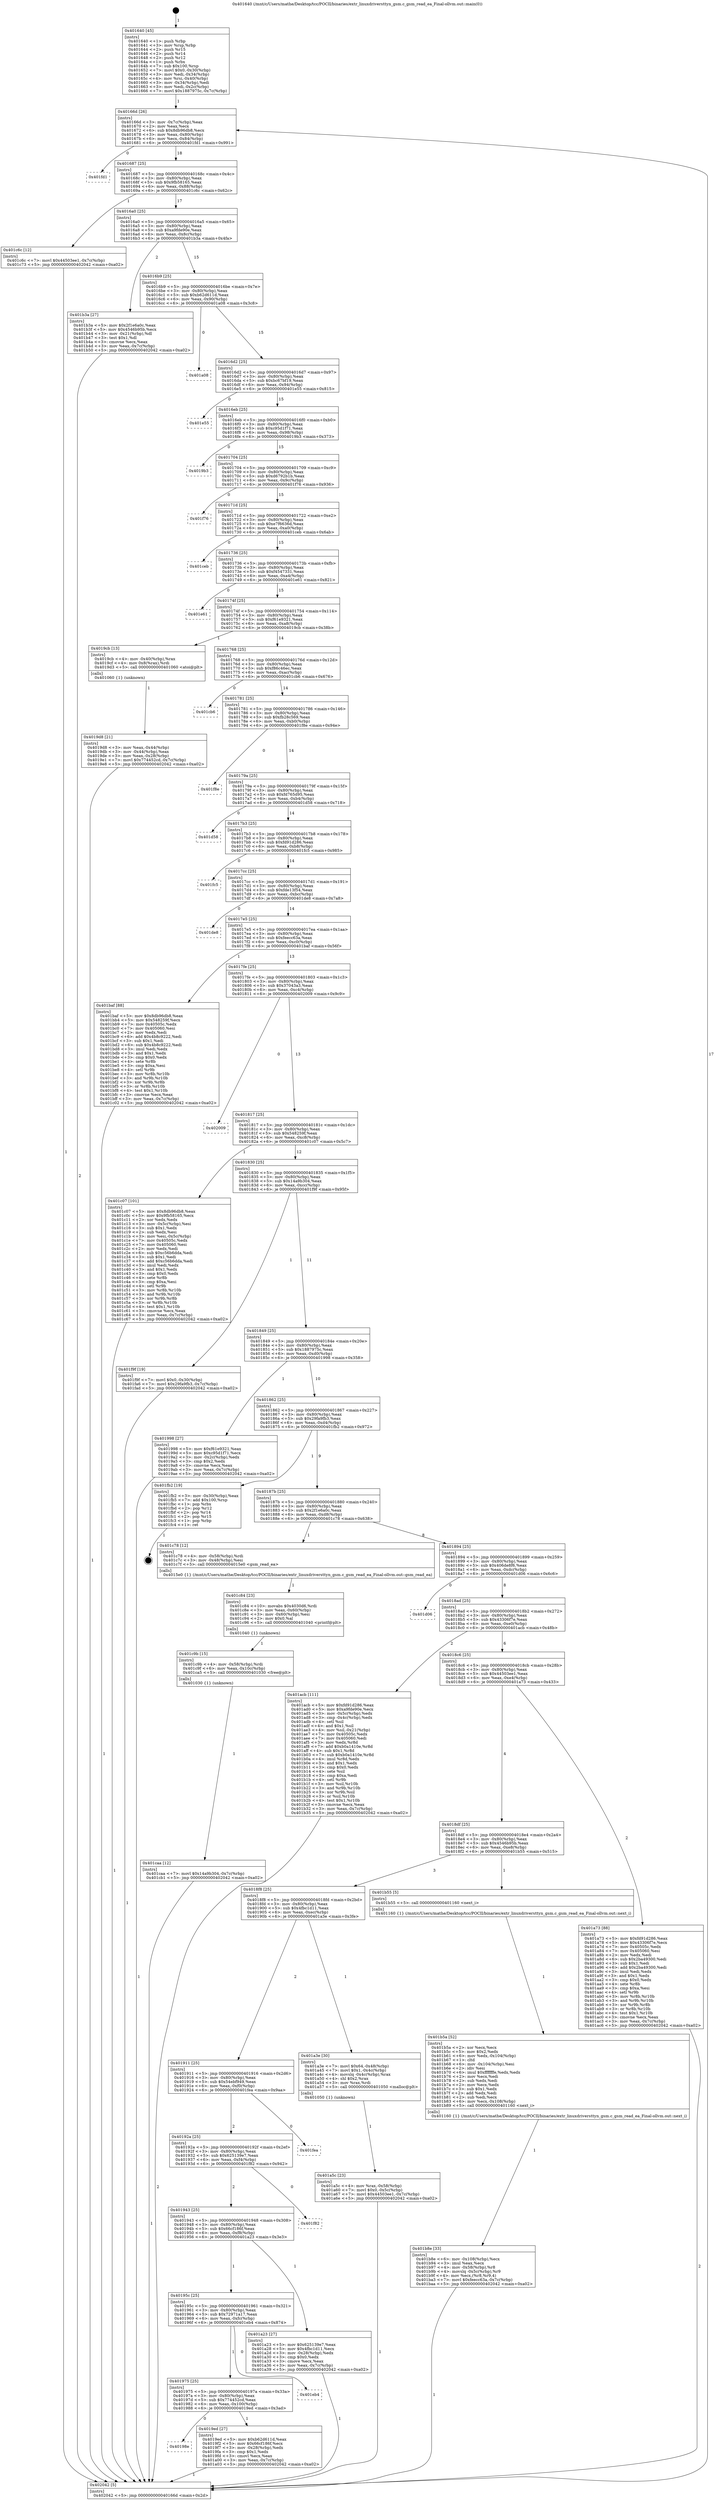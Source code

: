 digraph "0x401640" {
  label = "0x401640 (/mnt/c/Users/mathe/Desktop/tcc/POCII/binaries/extr_linuxdriversttyn_gsm.c_gsm_read_ea_Final-ollvm.out::main(0))"
  labelloc = "t"
  node[shape=record]

  Entry [label="",width=0.3,height=0.3,shape=circle,fillcolor=black,style=filled]
  "0x40166d" [label="{
     0x40166d [26]\l
     | [instrs]\l
     &nbsp;&nbsp;0x40166d \<+3\>: mov -0x7c(%rbp),%eax\l
     &nbsp;&nbsp;0x401670 \<+2\>: mov %eax,%ecx\l
     &nbsp;&nbsp;0x401672 \<+6\>: sub $0x8db96db8,%ecx\l
     &nbsp;&nbsp;0x401678 \<+3\>: mov %eax,-0x80(%rbp)\l
     &nbsp;&nbsp;0x40167b \<+6\>: mov %ecx,-0x84(%rbp)\l
     &nbsp;&nbsp;0x401681 \<+6\>: je 0000000000401fd1 \<main+0x991\>\l
  }"]
  "0x401fd1" [label="{
     0x401fd1\l
  }", style=dashed]
  "0x401687" [label="{
     0x401687 [25]\l
     | [instrs]\l
     &nbsp;&nbsp;0x401687 \<+5\>: jmp 000000000040168c \<main+0x4c\>\l
     &nbsp;&nbsp;0x40168c \<+3\>: mov -0x80(%rbp),%eax\l
     &nbsp;&nbsp;0x40168f \<+5\>: sub $0x9fb58165,%eax\l
     &nbsp;&nbsp;0x401694 \<+6\>: mov %eax,-0x88(%rbp)\l
     &nbsp;&nbsp;0x40169a \<+6\>: je 0000000000401c6c \<main+0x62c\>\l
  }"]
  Exit [label="",width=0.3,height=0.3,shape=circle,fillcolor=black,style=filled,peripheries=2]
  "0x401c6c" [label="{
     0x401c6c [12]\l
     | [instrs]\l
     &nbsp;&nbsp;0x401c6c \<+7\>: movl $0x44503ee1,-0x7c(%rbp)\l
     &nbsp;&nbsp;0x401c73 \<+5\>: jmp 0000000000402042 \<main+0xa02\>\l
  }"]
  "0x4016a0" [label="{
     0x4016a0 [25]\l
     | [instrs]\l
     &nbsp;&nbsp;0x4016a0 \<+5\>: jmp 00000000004016a5 \<main+0x65\>\l
     &nbsp;&nbsp;0x4016a5 \<+3\>: mov -0x80(%rbp),%eax\l
     &nbsp;&nbsp;0x4016a8 \<+5\>: sub $0xa9fde90e,%eax\l
     &nbsp;&nbsp;0x4016ad \<+6\>: mov %eax,-0x8c(%rbp)\l
     &nbsp;&nbsp;0x4016b3 \<+6\>: je 0000000000401b3a \<main+0x4fa\>\l
  }"]
  "0x401caa" [label="{
     0x401caa [12]\l
     | [instrs]\l
     &nbsp;&nbsp;0x401caa \<+7\>: movl $0x14a9b304,-0x7c(%rbp)\l
     &nbsp;&nbsp;0x401cb1 \<+5\>: jmp 0000000000402042 \<main+0xa02\>\l
  }"]
  "0x401b3a" [label="{
     0x401b3a [27]\l
     | [instrs]\l
     &nbsp;&nbsp;0x401b3a \<+5\>: mov $0x2f1e6a0c,%eax\l
     &nbsp;&nbsp;0x401b3f \<+5\>: mov $0x4546b95b,%ecx\l
     &nbsp;&nbsp;0x401b44 \<+3\>: mov -0x21(%rbp),%dl\l
     &nbsp;&nbsp;0x401b47 \<+3\>: test $0x1,%dl\l
     &nbsp;&nbsp;0x401b4a \<+3\>: cmovne %ecx,%eax\l
     &nbsp;&nbsp;0x401b4d \<+3\>: mov %eax,-0x7c(%rbp)\l
     &nbsp;&nbsp;0x401b50 \<+5\>: jmp 0000000000402042 \<main+0xa02\>\l
  }"]
  "0x4016b9" [label="{
     0x4016b9 [25]\l
     | [instrs]\l
     &nbsp;&nbsp;0x4016b9 \<+5\>: jmp 00000000004016be \<main+0x7e\>\l
     &nbsp;&nbsp;0x4016be \<+3\>: mov -0x80(%rbp),%eax\l
     &nbsp;&nbsp;0x4016c1 \<+5\>: sub $0xb62d611d,%eax\l
     &nbsp;&nbsp;0x4016c6 \<+6\>: mov %eax,-0x90(%rbp)\l
     &nbsp;&nbsp;0x4016cc \<+6\>: je 0000000000401a08 \<main+0x3c8\>\l
  }"]
  "0x401c9b" [label="{
     0x401c9b [15]\l
     | [instrs]\l
     &nbsp;&nbsp;0x401c9b \<+4\>: mov -0x58(%rbp),%rdi\l
     &nbsp;&nbsp;0x401c9f \<+6\>: mov %eax,-0x10c(%rbp)\l
     &nbsp;&nbsp;0x401ca5 \<+5\>: call 0000000000401030 \<free@plt\>\l
     | [calls]\l
     &nbsp;&nbsp;0x401030 \{1\} (unknown)\l
  }"]
  "0x401a08" [label="{
     0x401a08\l
  }", style=dashed]
  "0x4016d2" [label="{
     0x4016d2 [25]\l
     | [instrs]\l
     &nbsp;&nbsp;0x4016d2 \<+5\>: jmp 00000000004016d7 \<main+0x97\>\l
     &nbsp;&nbsp;0x4016d7 \<+3\>: mov -0x80(%rbp),%eax\l
     &nbsp;&nbsp;0x4016da \<+5\>: sub $0xbc67bf19,%eax\l
     &nbsp;&nbsp;0x4016df \<+6\>: mov %eax,-0x94(%rbp)\l
     &nbsp;&nbsp;0x4016e5 \<+6\>: je 0000000000401e55 \<main+0x815\>\l
  }"]
  "0x401c84" [label="{
     0x401c84 [23]\l
     | [instrs]\l
     &nbsp;&nbsp;0x401c84 \<+10\>: movabs $0x4030d6,%rdi\l
     &nbsp;&nbsp;0x401c8e \<+3\>: mov %eax,-0x60(%rbp)\l
     &nbsp;&nbsp;0x401c91 \<+3\>: mov -0x60(%rbp),%esi\l
     &nbsp;&nbsp;0x401c94 \<+2\>: mov $0x0,%al\l
     &nbsp;&nbsp;0x401c96 \<+5\>: call 0000000000401040 \<printf@plt\>\l
     | [calls]\l
     &nbsp;&nbsp;0x401040 \{1\} (unknown)\l
  }"]
  "0x401e55" [label="{
     0x401e55\l
  }", style=dashed]
  "0x4016eb" [label="{
     0x4016eb [25]\l
     | [instrs]\l
     &nbsp;&nbsp;0x4016eb \<+5\>: jmp 00000000004016f0 \<main+0xb0\>\l
     &nbsp;&nbsp;0x4016f0 \<+3\>: mov -0x80(%rbp),%eax\l
     &nbsp;&nbsp;0x4016f3 \<+5\>: sub $0xc95d1f71,%eax\l
     &nbsp;&nbsp;0x4016f8 \<+6\>: mov %eax,-0x98(%rbp)\l
     &nbsp;&nbsp;0x4016fe \<+6\>: je 00000000004019b3 \<main+0x373\>\l
  }"]
  "0x401b8e" [label="{
     0x401b8e [33]\l
     | [instrs]\l
     &nbsp;&nbsp;0x401b8e \<+6\>: mov -0x108(%rbp),%ecx\l
     &nbsp;&nbsp;0x401b94 \<+3\>: imul %eax,%ecx\l
     &nbsp;&nbsp;0x401b97 \<+4\>: mov -0x58(%rbp),%r8\l
     &nbsp;&nbsp;0x401b9b \<+4\>: movslq -0x5c(%rbp),%r9\l
     &nbsp;&nbsp;0x401b9f \<+4\>: mov %ecx,(%r8,%r9,4)\l
     &nbsp;&nbsp;0x401ba3 \<+7\>: movl $0xfeecc63a,-0x7c(%rbp)\l
     &nbsp;&nbsp;0x401baa \<+5\>: jmp 0000000000402042 \<main+0xa02\>\l
  }"]
  "0x4019b3" [label="{
     0x4019b3\l
  }", style=dashed]
  "0x401704" [label="{
     0x401704 [25]\l
     | [instrs]\l
     &nbsp;&nbsp;0x401704 \<+5\>: jmp 0000000000401709 \<main+0xc9\>\l
     &nbsp;&nbsp;0x401709 \<+3\>: mov -0x80(%rbp),%eax\l
     &nbsp;&nbsp;0x40170c \<+5\>: sub $0xd6792b1b,%eax\l
     &nbsp;&nbsp;0x401711 \<+6\>: mov %eax,-0x9c(%rbp)\l
     &nbsp;&nbsp;0x401717 \<+6\>: je 0000000000401f76 \<main+0x936\>\l
  }"]
  "0x401b5a" [label="{
     0x401b5a [52]\l
     | [instrs]\l
     &nbsp;&nbsp;0x401b5a \<+2\>: xor %ecx,%ecx\l
     &nbsp;&nbsp;0x401b5c \<+5\>: mov $0x2,%edx\l
     &nbsp;&nbsp;0x401b61 \<+6\>: mov %edx,-0x104(%rbp)\l
     &nbsp;&nbsp;0x401b67 \<+1\>: cltd\l
     &nbsp;&nbsp;0x401b68 \<+6\>: mov -0x104(%rbp),%esi\l
     &nbsp;&nbsp;0x401b6e \<+2\>: idiv %esi\l
     &nbsp;&nbsp;0x401b70 \<+6\>: imul $0xfffffffe,%edx,%edx\l
     &nbsp;&nbsp;0x401b76 \<+2\>: mov %ecx,%edi\l
     &nbsp;&nbsp;0x401b78 \<+2\>: sub %edx,%edi\l
     &nbsp;&nbsp;0x401b7a \<+2\>: mov %ecx,%edx\l
     &nbsp;&nbsp;0x401b7c \<+3\>: sub $0x1,%edx\l
     &nbsp;&nbsp;0x401b7f \<+2\>: add %edx,%edi\l
     &nbsp;&nbsp;0x401b81 \<+2\>: sub %edi,%ecx\l
     &nbsp;&nbsp;0x401b83 \<+6\>: mov %ecx,-0x108(%rbp)\l
     &nbsp;&nbsp;0x401b89 \<+5\>: call 0000000000401160 \<next_i\>\l
     | [calls]\l
     &nbsp;&nbsp;0x401160 \{1\} (/mnt/c/Users/mathe/Desktop/tcc/POCII/binaries/extr_linuxdriversttyn_gsm.c_gsm_read_ea_Final-ollvm.out::next_i)\l
  }"]
  "0x401f76" [label="{
     0x401f76\l
  }", style=dashed]
  "0x40171d" [label="{
     0x40171d [25]\l
     | [instrs]\l
     &nbsp;&nbsp;0x40171d \<+5\>: jmp 0000000000401722 \<main+0xe2\>\l
     &nbsp;&nbsp;0x401722 \<+3\>: mov -0x80(%rbp),%eax\l
     &nbsp;&nbsp;0x401725 \<+5\>: sub $0xe7f6636d,%eax\l
     &nbsp;&nbsp;0x40172a \<+6\>: mov %eax,-0xa0(%rbp)\l
     &nbsp;&nbsp;0x401730 \<+6\>: je 0000000000401ceb \<main+0x6ab\>\l
  }"]
  "0x401a5c" [label="{
     0x401a5c [23]\l
     | [instrs]\l
     &nbsp;&nbsp;0x401a5c \<+4\>: mov %rax,-0x58(%rbp)\l
     &nbsp;&nbsp;0x401a60 \<+7\>: movl $0x0,-0x5c(%rbp)\l
     &nbsp;&nbsp;0x401a67 \<+7\>: movl $0x44503ee1,-0x7c(%rbp)\l
     &nbsp;&nbsp;0x401a6e \<+5\>: jmp 0000000000402042 \<main+0xa02\>\l
  }"]
  "0x401ceb" [label="{
     0x401ceb\l
  }", style=dashed]
  "0x401736" [label="{
     0x401736 [25]\l
     | [instrs]\l
     &nbsp;&nbsp;0x401736 \<+5\>: jmp 000000000040173b \<main+0xfb\>\l
     &nbsp;&nbsp;0x40173b \<+3\>: mov -0x80(%rbp),%eax\l
     &nbsp;&nbsp;0x40173e \<+5\>: sub $0xf4547331,%eax\l
     &nbsp;&nbsp;0x401743 \<+6\>: mov %eax,-0xa4(%rbp)\l
     &nbsp;&nbsp;0x401749 \<+6\>: je 0000000000401e61 \<main+0x821\>\l
  }"]
  "0x40198e" [label="{
     0x40198e\l
  }", style=dashed]
  "0x401e61" [label="{
     0x401e61\l
  }", style=dashed]
  "0x40174f" [label="{
     0x40174f [25]\l
     | [instrs]\l
     &nbsp;&nbsp;0x40174f \<+5\>: jmp 0000000000401754 \<main+0x114\>\l
     &nbsp;&nbsp;0x401754 \<+3\>: mov -0x80(%rbp),%eax\l
     &nbsp;&nbsp;0x401757 \<+5\>: sub $0xf61e9321,%eax\l
     &nbsp;&nbsp;0x40175c \<+6\>: mov %eax,-0xa8(%rbp)\l
     &nbsp;&nbsp;0x401762 \<+6\>: je 00000000004019cb \<main+0x38b\>\l
  }"]
  "0x4019ed" [label="{
     0x4019ed [27]\l
     | [instrs]\l
     &nbsp;&nbsp;0x4019ed \<+5\>: mov $0xb62d611d,%eax\l
     &nbsp;&nbsp;0x4019f2 \<+5\>: mov $0x66cf186f,%ecx\l
     &nbsp;&nbsp;0x4019f7 \<+3\>: mov -0x28(%rbp),%edx\l
     &nbsp;&nbsp;0x4019fa \<+3\>: cmp $0x1,%edx\l
     &nbsp;&nbsp;0x4019fd \<+3\>: cmovl %ecx,%eax\l
     &nbsp;&nbsp;0x401a00 \<+3\>: mov %eax,-0x7c(%rbp)\l
     &nbsp;&nbsp;0x401a03 \<+5\>: jmp 0000000000402042 \<main+0xa02\>\l
  }"]
  "0x4019cb" [label="{
     0x4019cb [13]\l
     | [instrs]\l
     &nbsp;&nbsp;0x4019cb \<+4\>: mov -0x40(%rbp),%rax\l
     &nbsp;&nbsp;0x4019cf \<+4\>: mov 0x8(%rax),%rdi\l
     &nbsp;&nbsp;0x4019d3 \<+5\>: call 0000000000401060 \<atoi@plt\>\l
     | [calls]\l
     &nbsp;&nbsp;0x401060 \{1\} (unknown)\l
  }"]
  "0x401768" [label="{
     0x401768 [25]\l
     | [instrs]\l
     &nbsp;&nbsp;0x401768 \<+5\>: jmp 000000000040176d \<main+0x12d\>\l
     &nbsp;&nbsp;0x40176d \<+3\>: mov -0x80(%rbp),%eax\l
     &nbsp;&nbsp;0x401770 \<+5\>: sub $0xf86c46ec,%eax\l
     &nbsp;&nbsp;0x401775 \<+6\>: mov %eax,-0xac(%rbp)\l
     &nbsp;&nbsp;0x40177b \<+6\>: je 0000000000401cb6 \<main+0x676\>\l
  }"]
  "0x401975" [label="{
     0x401975 [25]\l
     | [instrs]\l
     &nbsp;&nbsp;0x401975 \<+5\>: jmp 000000000040197a \<main+0x33a\>\l
     &nbsp;&nbsp;0x40197a \<+3\>: mov -0x80(%rbp),%eax\l
     &nbsp;&nbsp;0x40197d \<+5\>: sub $0x774452cd,%eax\l
     &nbsp;&nbsp;0x401982 \<+6\>: mov %eax,-0x100(%rbp)\l
     &nbsp;&nbsp;0x401988 \<+6\>: je 00000000004019ed \<main+0x3ad\>\l
  }"]
  "0x401cb6" [label="{
     0x401cb6\l
  }", style=dashed]
  "0x401781" [label="{
     0x401781 [25]\l
     | [instrs]\l
     &nbsp;&nbsp;0x401781 \<+5\>: jmp 0000000000401786 \<main+0x146\>\l
     &nbsp;&nbsp;0x401786 \<+3\>: mov -0x80(%rbp),%eax\l
     &nbsp;&nbsp;0x401789 \<+5\>: sub $0xfb28c569,%eax\l
     &nbsp;&nbsp;0x40178e \<+6\>: mov %eax,-0xb0(%rbp)\l
     &nbsp;&nbsp;0x401794 \<+6\>: je 0000000000401f8e \<main+0x94e\>\l
  }"]
  "0x401eb4" [label="{
     0x401eb4\l
  }", style=dashed]
  "0x401f8e" [label="{
     0x401f8e\l
  }", style=dashed]
  "0x40179a" [label="{
     0x40179a [25]\l
     | [instrs]\l
     &nbsp;&nbsp;0x40179a \<+5\>: jmp 000000000040179f \<main+0x15f\>\l
     &nbsp;&nbsp;0x40179f \<+3\>: mov -0x80(%rbp),%eax\l
     &nbsp;&nbsp;0x4017a2 \<+5\>: sub $0xfd765d95,%eax\l
     &nbsp;&nbsp;0x4017a7 \<+6\>: mov %eax,-0xb4(%rbp)\l
     &nbsp;&nbsp;0x4017ad \<+6\>: je 0000000000401d58 \<main+0x718\>\l
  }"]
  "0x40195c" [label="{
     0x40195c [25]\l
     | [instrs]\l
     &nbsp;&nbsp;0x40195c \<+5\>: jmp 0000000000401961 \<main+0x321\>\l
     &nbsp;&nbsp;0x401961 \<+3\>: mov -0x80(%rbp),%eax\l
     &nbsp;&nbsp;0x401964 \<+5\>: sub $0x72971a17,%eax\l
     &nbsp;&nbsp;0x401969 \<+6\>: mov %eax,-0xfc(%rbp)\l
     &nbsp;&nbsp;0x40196f \<+6\>: je 0000000000401eb4 \<main+0x874\>\l
  }"]
  "0x401d58" [label="{
     0x401d58\l
  }", style=dashed]
  "0x4017b3" [label="{
     0x4017b3 [25]\l
     | [instrs]\l
     &nbsp;&nbsp;0x4017b3 \<+5\>: jmp 00000000004017b8 \<main+0x178\>\l
     &nbsp;&nbsp;0x4017b8 \<+3\>: mov -0x80(%rbp),%eax\l
     &nbsp;&nbsp;0x4017bb \<+5\>: sub $0xfd91d286,%eax\l
     &nbsp;&nbsp;0x4017c0 \<+6\>: mov %eax,-0xb8(%rbp)\l
     &nbsp;&nbsp;0x4017c6 \<+6\>: je 0000000000401fc5 \<main+0x985\>\l
  }"]
  "0x401a23" [label="{
     0x401a23 [27]\l
     | [instrs]\l
     &nbsp;&nbsp;0x401a23 \<+5\>: mov $0x625139e7,%eax\l
     &nbsp;&nbsp;0x401a28 \<+5\>: mov $0x4fbc1d11,%ecx\l
     &nbsp;&nbsp;0x401a2d \<+3\>: mov -0x28(%rbp),%edx\l
     &nbsp;&nbsp;0x401a30 \<+3\>: cmp $0x0,%edx\l
     &nbsp;&nbsp;0x401a33 \<+3\>: cmove %ecx,%eax\l
     &nbsp;&nbsp;0x401a36 \<+3\>: mov %eax,-0x7c(%rbp)\l
     &nbsp;&nbsp;0x401a39 \<+5\>: jmp 0000000000402042 \<main+0xa02\>\l
  }"]
  "0x401fc5" [label="{
     0x401fc5\l
  }", style=dashed]
  "0x4017cc" [label="{
     0x4017cc [25]\l
     | [instrs]\l
     &nbsp;&nbsp;0x4017cc \<+5\>: jmp 00000000004017d1 \<main+0x191\>\l
     &nbsp;&nbsp;0x4017d1 \<+3\>: mov -0x80(%rbp),%eax\l
     &nbsp;&nbsp;0x4017d4 \<+5\>: sub $0xfde13f54,%eax\l
     &nbsp;&nbsp;0x4017d9 \<+6\>: mov %eax,-0xbc(%rbp)\l
     &nbsp;&nbsp;0x4017df \<+6\>: je 0000000000401de8 \<main+0x7a8\>\l
  }"]
  "0x401943" [label="{
     0x401943 [25]\l
     | [instrs]\l
     &nbsp;&nbsp;0x401943 \<+5\>: jmp 0000000000401948 \<main+0x308\>\l
     &nbsp;&nbsp;0x401948 \<+3\>: mov -0x80(%rbp),%eax\l
     &nbsp;&nbsp;0x40194b \<+5\>: sub $0x66cf186f,%eax\l
     &nbsp;&nbsp;0x401950 \<+6\>: mov %eax,-0xf8(%rbp)\l
     &nbsp;&nbsp;0x401956 \<+6\>: je 0000000000401a23 \<main+0x3e3\>\l
  }"]
  "0x401de8" [label="{
     0x401de8\l
  }", style=dashed]
  "0x4017e5" [label="{
     0x4017e5 [25]\l
     | [instrs]\l
     &nbsp;&nbsp;0x4017e5 \<+5\>: jmp 00000000004017ea \<main+0x1aa\>\l
     &nbsp;&nbsp;0x4017ea \<+3\>: mov -0x80(%rbp),%eax\l
     &nbsp;&nbsp;0x4017ed \<+5\>: sub $0xfeecc63a,%eax\l
     &nbsp;&nbsp;0x4017f2 \<+6\>: mov %eax,-0xc0(%rbp)\l
     &nbsp;&nbsp;0x4017f8 \<+6\>: je 0000000000401baf \<main+0x56f\>\l
  }"]
  "0x401f82" [label="{
     0x401f82\l
  }", style=dashed]
  "0x401baf" [label="{
     0x401baf [88]\l
     | [instrs]\l
     &nbsp;&nbsp;0x401baf \<+5\>: mov $0x8db96db8,%eax\l
     &nbsp;&nbsp;0x401bb4 \<+5\>: mov $0x548259f,%ecx\l
     &nbsp;&nbsp;0x401bb9 \<+7\>: mov 0x40505c,%edx\l
     &nbsp;&nbsp;0x401bc0 \<+7\>: mov 0x405060,%esi\l
     &nbsp;&nbsp;0x401bc7 \<+2\>: mov %edx,%edi\l
     &nbsp;&nbsp;0x401bc9 \<+6\>: add $0x4b8c9222,%edi\l
     &nbsp;&nbsp;0x401bcf \<+3\>: sub $0x1,%edi\l
     &nbsp;&nbsp;0x401bd2 \<+6\>: sub $0x4b8c9222,%edi\l
     &nbsp;&nbsp;0x401bd8 \<+3\>: imul %edi,%edx\l
     &nbsp;&nbsp;0x401bdb \<+3\>: and $0x1,%edx\l
     &nbsp;&nbsp;0x401bde \<+3\>: cmp $0x0,%edx\l
     &nbsp;&nbsp;0x401be1 \<+4\>: sete %r8b\l
     &nbsp;&nbsp;0x401be5 \<+3\>: cmp $0xa,%esi\l
     &nbsp;&nbsp;0x401be8 \<+4\>: setl %r9b\l
     &nbsp;&nbsp;0x401bec \<+3\>: mov %r8b,%r10b\l
     &nbsp;&nbsp;0x401bef \<+3\>: and %r9b,%r10b\l
     &nbsp;&nbsp;0x401bf2 \<+3\>: xor %r9b,%r8b\l
     &nbsp;&nbsp;0x401bf5 \<+3\>: or %r8b,%r10b\l
     &nbsp;&nbsp;0x401bf8 \<+4\>: test $0x1,%r10b\l
     &nbsp;&nbsp;0x401bfc \<+3\>: cmovne %ecx,%eax\l
     &nbsp;&nbsp;0x401bff \<+3\>: mov %eax,-0x7c(%rbp)\l
     &nbsp;&nbsp;0x401c02 \<+5\>: jmp 0000000000402042 \<main+0xa02\>\l
  }"]
  "0x4017fe" [label="{
     0x4017fe [25]\l
     | [instrs]\l
     &nbsp;&nbsp;0x4017fe \<+5\>: jmp 0000000000401803 \<main+0x1c3\>\l
     &nbsp;&nbsp;0x401803 \<+3\>: mov -0x80(%rbp),%eax\l
     &nbsp;&nbsp;0x401806 \<+5\>: sub $0x37043a3,%eax\l
     &nbsp;&nbsp;0x40180b \<+6\>: mov %eax,-0xc4(%rbp)\l
     &nbsp;&nbsp;0x401811 \<+6\>: je 0000000000402009 \<main+0x9c9\>\l
  }"]
  "0x40192a" [label="{
     0x40192a [25]\l
     | [instrs]\l
     &nbsp;&nbsp;0x40192a \<+5\>: jmp 000000000040192f \<main+0x2ef\>\l
     &nbsp;&nbsp;0x40192f \<+3\>: mov -0x80(%rbp),%eax\l
     &nbsp;&nbsp;0x401932 \<+5\>: sub $0x625139e7,%eax\l
     &nbsp;&nbsp;0x401937 \<+6\>: mov %eax,-0xf4(%rbp)\l
     &nbsp;&nbsp;0x40193d \<+6\>: je 0000000000401f82 \<main+0x942\>\l
  }"]
  "0x402009" [label="{
     0x402009\l
  }", style=dashed]
  "0x401817" [label="{
     0x401817 [25]\l
     | [instrs]\l
     &nbsp;&nbsp;0x401817 \<+5\>: jmp 000000000040181c \<main+0x1dc\>\l
     &nbsp;&nbsp;0x40181c \<+3\>: mov -0x80(%rbp),%eax\l
     &nbsp;&nbsp;0x40181f \<+5\>: sub $0x548259f,%eax\l
     &nbsp;&nbsp;0x401824 \<+6\>: mov %eax,-0xc8(%rbp)\l
     &nbsp;&nbsp;0x40182a \<+6\>: je 0000000000401c07 \<main+0x5c7\>\l
  }"]
  "0x401fea" [label="{
     0x401fea\l
  }", style=dashed]
  "0x401c07" [label="{
     0x401c07 [101]\l
     | [instrs]\l
     &nbsp;&nbsp;0x401c07 \<+5\>: mov $0x8db96db8,%eax\l
     &nbsp;&nbsp;0x401c0c \<+5\>: mov $0x9fb58165,%ecx\l
     &nbsp;&nbsp;0x401c11 \<+2\>: xor %edx,%edx\l
     &nbsp;&nbsp;0x401c13 \<+3\>: mov -0x5c(%rbp),%esi\l
     &nbsp;&nbsp;0x401c16 \<+3\>: sub $0x1,%edx\l
     &nbsp;&nbsp;0x401c19 \<+2\>: sub %edx,%esi\l
     &nbsp;&nbsp;0x401c1b \<+3\>: mov %esi,-0x5c(%rbp)\l
     &nbsp;&nbsp;0x401c1e \<+7\>: mov 0x40505c,%edx\l
     &nbsp;&nbsp;0x401c25 \<+7\>: mov 0x405060,%esi\l
     &nbsp;&nbsp;0x401c2c \<+2\>: mov %edx,%edi\l
     &nbsp;&nbsp;0x401c2e \<+6\>: sub $0xc56b6dda,%edi\l
     &nbsp;&nbsp;0x401c34 \<+3\>: sub $0x1,%edi\l
     &nbsp;&nbsp;0x401c37 \<+6\>: add $0xc56b6dda,%edi\l
     &nbsp;&nbsp;0x401c3d \<+3\>: imul %edi,%edx\l
     &nbsp;&nbsp;0x401c40 \<+3\>: and $0x1,%edx\l
     &nbsp;&nbsp;0x401c43 \<+3\>: cmp $0x0,%edx\l
     &nbsp;&nbsp;0x401c46 \<+4\>: sete %r8b\l
     &nbsp;&nbsp;0x401c4a \<+3\>: cmp $0xa,%esi\l
     &nbsp;&nbsp;0x401c4d \<+4\>: setl %r9b\l
     &nbsp;&nbsp;0x401c51 \<+3\>: mov %r8b,%r10b\l
     &nbsp;&nbsp;0x401c54 \<+3\>: and %r9b,%r10b\l
     &nbsp;&nbsp;0x401c57 \<+3\>: xor %r9b,%r8b\l
     &nbsp;&nbsp;0x401c5a \<+3\>: or %r8b,%r10b\l
     &nbsp;&nbsp;0x401c5d \<+4\>: test $0x1,%r10b\l
     &nbsp;&nbsp;0x401c61 \<+3\>: cmovne %ecx,%eax\l
     &nbsp;&nbsp;0x401c64 \<+3\>: mov %eax,-0x7c(%rbp)\l
     &nbsp;&nbsp;0x401c67 \<+5\>: jmp 0000000000402042 \<main+0xa02\>\l
  }"]
  "0x401830" [label="{
     0x401830 [25]\l
     | [instrs]\l
     &nbsp;&nbsp;0x401830 \<+5\>: jmp 0000000000401835 \<main+0x1f5\>\l
     &nbsp;&nbsp;0x401835 \<+3\>: mov -0x80(%rbp),%eax\l
     &nbsp;&nbsp;0x401838 \<+5\>: sub $0x14a9b304,%eax\l
     &nbsp;&nbsp;0x40183d \<+6\>: mov %eax,-0xcc(%rbp)\l
     &nbsp;&nbsp;0x401843 \<+6\>: je 0000000000401f9f \<main+0x95f\>\l
  }"]
  "0x401911" [label="{
     0x401911 [25]\l
     | [instrs]\l
     &nbsp;&nbsp;0x401911 \<+5\>: jmp 0000000000401916 \<main+0x2d6\>\l
     &nbsp;&nbsp;0x401916 \<+3\>: mov -0x80(%rbp),%eax\l
     &nbsp;&nbsp;0x401919 \<+5\>: sub $0x54ebf949,%eax\l
     &nbsp;&nbsp;0x40191e \<+6\>: mov %eax,-0xf0(%rbp)\l
     &nbsp;&nbsp;0x401924 \<+6\>: je 0000000000401fea \<main+0x9aa\>\l
  }"]
  "0x401f9f" [label="{
     0x401f9f [19]\l
     | [instrs]\l
     &nbsp;&nbsp;0x401f9f \<+7\>: movl $0x0,-0x30(%rbp)\l
     &nbsp;&nbsp;0x401fa6 \<+7\>: movl $0x29fa9fb3,-0x7c(%rbp)\l
     &nbsp;&nbsp;0x401fad \<+5\>: jmp 0000000000402042 \<main+0xa02\>\l
  }"]
  "0x401849" [label="{
     0x401849 [25]\l
     | [instrs]\l
     &nbsp;&nbsp;0x401849 \<+5\>: jmp 000000000040184e \<main+0x20e\>\l
     &nbsp;&nbsp;0x40184e \<+3\>: mov -0x80(%rbp),%eax\l
     &nbsp;&nbsp;0x401851 \<+5\>: sub $0x1887975c,%eax\l
     &nbsp;&nbsp;0x401856 \<+6\>: mov %eax,-0xd0(%rbp)\l
     &nbsp;&nbsp;0x40185c \<+6\>: je 0000000000401998 \<main+0x358\>\l
  }"]
  "0x401a3e" [label="{
     0x401a3e [30]\l
     | [instrs]\l
     &nbsp;&nbsp;0x401a3e \<+7\>: movl $0x64,-0x48(%rbp)\l
     &nbsp;&nbsp;0x401a45 \<+7\>: movl $0x1,-0x4c(%rbp)\l
     &nbsp;&nbsp;0x401a4c \<+4\>: movslq -0x4c(%rbp),%rax\l
     &nbsp;&nbsp;0x401a50 \<+4\>: shl $0x2,%rax\l
     &nbsp;&nbsp;0x401a54 \<+3\>: mov %rax,%rdi\l
     &nbsp;&nbsp;0x401a57 \<+5\>: call 0000000000401050 \<malloc@plt\>\l
     | [calls]\l
     &nbsp;&nbsp;0x401050 \{1\} (unknown)\l
  }"]
  "0x401998" [label="{
     0x401998 [27]\l
     | [instrs]\l
     &nbsp;&nbsp;0x401998 \<+5\>: mov $0xf61e9321,%eax\l
     &nbsp;&nbsp;0x40199d \<+5\>: mov $0xc95d1f71,%ecx\l
     &nbsp;&nbsp;0x4019a2 \<+3\>: mov -0x2c(%rbp),%edx\l
     &nbsp;&nbsp;0x4019a5 \<+3\>: cmp $0x2,%edx\l
     &nbsp;&nbsp;0x4019a8 \<+3\>: cmovne %ecx,%eax\l
     &nbsp;&nbsp;0x4019ab \<+3\>: mov %eax,-0x7c(%rbp)\l
     &nbsp;&nbsp;0x4019ae \<+5\>: jmp 0000000000402042 \<main+0xa02\>\l
  }"]
  "0x401862" [label="{
     0x401862 [25]\l
     | [instrs]\l
     &nbsp;&nbsp;0x401862 \<+5\>: jmp 0000000000401867 \<main+0x227\>\l
     &nbsp;&nbsp;0x401867 \<+3\>: mov -0x80(%rbp),%eax\l
     &nbsp;&nbsp;0x40186a \<+5\>: sub $0x29fa9fb3,%eax\l
     &nbsp;&nbsp;0x40186f \<+6\>: mov %eax,-0xd4(%rbp)\l
     &nbsp;&nbsp;0x401875 \<+6\>: je 0000000000401fb2 \<main+0x972\>\l
  }"]
  "0x402042" [label="{
     0x402042 [5]\l
     | [instrs]\l
     &nbsp;&nbsp;0x402042 \<+5\>: jmp 000000000040166d \<main+0x2d\>\l
  }"]
  "0x401640" [label="{
     0x401640 [45]\l
     | [instrs]\l
     &nbsp;&nbsp;0x401640 \<+1\>: push %rbp\l
     &nbsp;&nbsp;0x401641 \<+3\>: mov %rsp,%rbp\l
     &nbsp;&nbsp;0x401644 \<+2\>: push %r15\l
     &nbsp;&nbsp;0x401646 \<+2\>: push %r14\l
     &nbsp;&nbsp;0x401648 \<+2\>: push %r12\l
     &nbsp;&nbsp;0x40164a \<+1\>: push %rbx\l
     &nbsp;&nbsp;0x40164b \<+7\>: sub $0x100,%rsp\l
     &nbsp;&nbsp;0x401652 \<+7\>: movl $0x0,-0x30(%rbp)\l
     &nbsp;&nbsp;0x401659 \<+3\>: mov %edi,-0x34(%rbp)\l
     &nbsp;&nbsp;0x40165c \<+4\>: mov %rsi,-0x40(%rbp)\l
     &nbsp;&nbsp;0x401660 \<+3\>: mov -0x34(%rbp),%edi\l
     &nbsp;&nbsp;0x401663 \<+3\>: mov %edi,-0x2c(%rbp)\l
     &nbsp;&nbsp;0x401666 \<+7\>: movl $0x1887975c,-0x7c(%rbp)\l
  }"]
  "0x4019d8" [label="{
     0x4019d8 [21]\l
     | [instrs]\l
     &nbsp;&nbsp;0x4019d8 \<+3\>: mov %eax,-0x44(%rbp)\l
     &nbsp;&nbsp;0x4019db \<+3\>: mov -0x44(%rbp),%eax\l
     &nbsp;&nbsp;0x4019de \<+3\>: mov %eax,-0x28(%rbp)\l
     &nbsp;&nbsp;0x4019e1 \<+7\>: movl $0x774452cd,-0x7c(%rbp)\l
     &nbsp;&nbsp;0x4019e8 \<+5\>: jmp 0000000000402042 \<main+0xa02\>\l
  }"]
  "0x4018f8" [label="{
     0x4018f8 [25]\l
     | [instrs]\l
     &nbsp;&nbsp;0x4018f8 \<+5\>: jmp 00000000004018fd \<main+0x2bd\>\l
     &nbsp;&nbsp;0x4018fd \<+3\>: mov -0x80(%rbp),%eax\l
     &nbsp;&nbsp;0x401900 \<+5\>: sub $0x4fbc1d11,%eax\l
     &nbsp;&nbsp;0x401905 \<+6\>: mov %eax,-0xec(%rbp)\l
     &nbsp;&nbsp;0x40190b \<+6\>: je 0000000000401a3e \<main+0x3fe\>\l
  }"]
  "0x401fb2" [label="{
     0x401fb2 [19]\l
     | [instrs]\l
     &nbsp;&nbsp;0x401fb2 \<+3\>: mov -0x30(%rbp),%eax\l
     &nbsp;&nbsp;0x401fb5 \<+7\>: add $0x100,%rsp\l
     &nbsp;&nbsp;0x401fbc \<+1\>: pop %rbx\l
     &nbsp;&nbsp;0x401fbd \<+2\>: pop %r12\l
     &nbsp;&nbsp;0x401fbf \<+2\>: pop %r14\l
     &nbsp;&nbsp;0x401fc1 \<+2\>: pop %r15\l
     &nbsp;&nbsp;0x401fc3 \<+1\>: pop %rbp\l
     &nbsp;&nbsp;0x401fc4 \<+1\>: ret\l
  }"]
  "0x40187b" [label="{
     0x40187b [25]\l
     | [instrs]\l
     &nbsp;&nbsp;0x40187b \<+5\>: jmp 0000000000401880 \<main+0x240\>\l
     &nbsp;&nbsp;0x401880 \<+3\>: mov -0x80(%rbp),%eax\l
     &nbsp;&nbsp;0x401883 \<+5\>: sub $0x2f1e6a0c,%eax\l
     &nbsp;&nbsp;0x401888 \<+6\>: mov %eax,-0xd8(%rbp)\l
     &nbsp;&nbsp;0x40188e \<+6\>: je 0000000000401c78 \<main+0x638\>\l
  }"]
  "0x401b55" [label="{
     0x401b55 [5]\l
     | [instrs]\l
     &nbsp;&nbsp;0x401b55 \<+5\>: call 0000000000401160 \<next_i\>\l
     | [calls]\l
     &nbsp;&nbsp;0x401160 \{1\} (/mnt/c/Users/mathe/Desktop/tcc/POCII/binaries/extr_linuxdriversttyn_gsm.c_gsm_read_ea_Final-ollvm.out::next_i)\l
  }"]
  "0x401c78" [label="{
     0x401c78 [12]\l
     | [instrs]\l
     &nbsp;&nbsp;0x401c78 \<+4\>: mov -0x58(%rbp),%rdi\l
     &nbsp;&nbsp;0x401c7c \<+3\>: mov -0x48(%rbp),%esi\l
     &nbsp;&nbsp;0x401c7f \<+5\>: call 00000000004015e0 \<gsm_read_ea\>\l
     | [calls]\l
     &nbsp;&nbsp;0x4015e0 \{1\} (/mnt/c/Users/mathe/Desktop/tcc/POCII/binaries/extr_linuxdriversttyn_gsm.c_gsm_read_ea_Final-ollvm.out::gsm_read_ea)\l
  }"]
  "0x401894" [label="{
     0x401894 [25]\l
     | [instrs]\l
     &nbsp;&nbsp;0x401894 \<+5\>: jmp 0000000000401899 \<main+0x259\>\l
     &nbsp;&nbsp;0x401899 \<+3\>: mov -0x80(%rbp),%eax\l
     &nbsp;&nbsp;0x40189c \<+5\>: sub $0x406de8f6,%eax\l
     &nbsp;&nbsp;0x4018a1 \<+6\>: mov %eax,-0xdc(%rbp)\l
     &nbsp;&nbsp;0x4018a7 \<+6\>: je 0000000000401d06 \<main+0x6c6\>\l
  }"]
  "0x4018df" [label="{
     0x4018df [25]\l
     | [instrs]\l
     &nbsp;&nbsp;0x4018df \<+5\>: jmp 00000000004018e4 \<main+0x2a4\>\l
     &nbsp;&nbsp;0x4018e4 \<+3\>: mov -0x80(%rbp),%eax\l
     &nbsp;&nbsp;0x4018e7 \<+5\>: sub $0x4546b95b,%eax\l
     &nbsp;&nbsp;0x4018ec \<+6\>: mov %eax,-0xe8(%rbp)\l
     &nbsp;&nbsp;0x4018f2 \<+6\>: je 0000000000401b55 \<main+0x515\>\l
  }"]
  "0x401d06" [label="{
     0x401d06\l
  }", style=dashed]
  "0x4018ad" [label="{
     0x4018ad [25]\l
     | [instrs]\l
     &nbsp;&nbsp;0x4018ad \<+5\>: jmp 00000000004018b2 \<main+0x272\>\l
     &nbsp;&nbsp;0x4018b2 \<+3\>: mov -0x80(%rbp),%eax\l
     &nbsp;&nbsp;0x4018b5 \<+5\>: sub $0x43306f7e,%eax\l
     &nbsp;&nbsp;0x4018ba \<+6\>: mov %eax,-0xe0(%rbp)\l
     &nbsp;&nbsp;0x4018c0 \<+6\>: je 0000000000401acb \<main+0x48b\>\l
  }"]
  "0x401a73" [label="{
     0x401a73 [88]\l
     | [instrs]\l
     &nbsp;&nbsp;0x401a73 \<+5\>: mov $0xfd91d286,%eax\l
     &nbsp;&nbsp;0x401a78 \<+5\>: mov $0x43306f7e,%ecx\l
     &nbsp;&nbsp;0x401a7d \<+7\>: mov 0x40505c,%edx\l
     &nbsp;&nbsp;0x401a84 \<+7\>: mov 0x405060,%esi\l
     &nbsp;&nbsp;0x401a8b \<+2\>: mov %edx,%edi\l
     &nbsp;&nbsp;0x401a8d \<+6\>: sub $0x2ba49300,%edi\l
     &nbsp;&nbsp;0x401a93 \<+3\>: sub $0x1,%edi\l
     &nbsp;&nbsp;0x401a96 \<+6\>: add $0x2ba49300,%edi\l
     &nbsp;&nbsp;0x401a9c \<+3\>: imul %edi,%edx\l
     &nbsp;&nbsp;0x401a9f \<+3\>: and $0x1,%edx\l
     &nbsp;&nbsp;0x401aa2 \<+3\>: cmp $0x0,%edx\l
     &nbsp;&nbsp;0x401aa5 \<+4\>: sete %r8b\l
     &nbsp;&nbsp;0x401aa9 \<+3\>: cmp $0xa,%esi\l
     &nbsp;&nbsp;0x401aac \<+4\>: setl %r9b\l
     &nbsp;&nbsp;0x401ab0 \<+3\>: mov %r8b,%r10b\l
     &nbsp;&nbsp;0x401ab3 \<+3\>: and %r9b,%r10b\l
     &nbsp;&nbsp;0x401ab6 \<+3\>: xor %r9b,%r8b\l
     &nbsp;&nbsp;0x401ab9 \<+3\>: or %r8b,%r10b\l
     &nbsp;&nbsp;0x401abc \<+4\>: test $0x1,%r10b\l
     &nbsp;&nbsp;0x401ac0 \<+3\>: cmovne %ecx,%eax\l
     &nbsp;&nbsp;0x401ac3 \<+3\>: mov %eax,-0x7c(%rbp)\l
     &nbsp;&nbsp;0x401ac6 \<+5\>: jmp 0000000000402042 \<main+0xa02\>\l
  }"]
  "0x401acb" [label="{
     0x401acb [111]\l
     | [instrs]\l
     &nbsp;&nbsp;0x401acb \<+5\>: mov $0xfd91d286,%eax\l
     &nbsp;&nbsp;0x401ad0 \<+5\>: mov $0xa9fde90e,%ecx\l
     &nbsp;&nbsp;0x401ad5 \<+3\>: mov -0x5c(%rbp),%edx\l
     &nbsp;&nbsp;0x401ad8 \<+3\>: cmp -0x4c(%rbp),%edx\l
     &nbsp;&nbsp;0x401adb \<+4\>: setl %sil\l
     &nbsp;&nbsp;0x401adf \<+4\>: and $0x1,%sil\l
     &nbsp;&nbsp;0x401ae3 \<+4\>: mov %sil,-0x21(%rbp)\l
     &nbsp;&nbsp;0x401ae7 \<+7\>: mov 0x40505c,%edx\l
     &nbsp;&nbsp;0x401aee \<+7\>: mov 0x405060,%edi\l
     &nbsp;&nbsp;0x401af5 \<+3\>: mov %edx,%r8d\l
     &nbsp;&nbsp;0x401af8 \<+7\>: add $0xb0a1410e,%r8d\l
     &nbsp;&nbsp;0x401aff \<+4\>: sub $0x1,%r8d\l
     &nbsp;&nbsp;0x401b03 \<+7\>: sub $0xb0a1410e,%r8d\l
     &nbsp;&nbsp;0x401b0a \<+4\>: imul %r8d,%edx\l
     &nbsp;&nbsp;0x401b0e \<+3\>: and $0x1,%edx\l
     &nbsp;&nbsp;0x401b11 \<+3\>: cmp $0x0,%edx\l
     &nbsp;&nbsp;0x401b14 \<+4\>: sete %sil\l
     &nbsp;&nbsp;0x401b18 \<+3\>: cmp $0xa,%edi\l
     &nbsp;&nbsp;0x401b1b \<+4\>: setl %r9b\l
     &nbsp;&nbsp;0x401b1f \<+3\>: mov %sil,%r10b\l
     &nbsp;&nbsp;0x401b22 \<+3\>: and %r9b,%r10b\l
     &nbsp;&nbsp;0x401b25 \<+3\>: xor %r9b,%sil\l
     &nbsp;&nbsp;0x401b28 \<+3\>: or %sil,%r10b\l
     &nbsp;&nbsp;0x401b2b \<+4\>: test $0x1,%r10b\l
     &nbsp;&nbsp;0x401b2f \<+3\>: cmovne %ecx,%eax\l
     &nbsp;&nbsp;0x401b32 \<+3\>: mov %eax,-0x7c(%rbp)\l
     &nbsp;&nbsp;0x401b35 \<+5\>: jmp 0000000000402042 \<main+0xa02\>\l
  }"]
  "0x4018c6" [label="{
     0x4018c6 [25]\l
     | [instrs]\l
     &nbsp;&nbsp;0x4018c6 \<+5\>: jmp 00000000004018cb \<main+0x28b\>\l
     &nbsp;&nbsp;0x4018cb \<+3\>: mov -0x80(%rbp),%eax\l
     &nbsp;&nbsp;0x4018ce \<+5\>: sub $0x44503ee1,%eax\l
     &nbsp;&nbsp;0x4018d3 \<+6\>: mov %eax,-0xe4(%rbp)\l
     &nbsp;&nbsp;0x4018d9 \<+6\>: je 0000000000401a73 \<main+0x433\>\l
  }"]
  Entry -> "0x401640" [label=" 1"]
  "0x40166d" -> "0x401fd1" [label=" 0"]
  "0x40166d" -> "0x401687" [label=" 18"]
  "0x401fb2" -> Exit [label=" 1"]
  "0x401687" -> "0x401c6c" [label=" 1"]
  "0x401687" -> "0x4016a0" [label=" 17"]
  "0x401f9f" -> "0x402042" [label=" 1"]
  "0x4016a0" -> "0x401b3a" [label=" 2"]
  "0x4016a0" -> "0x4016b9" [label=" 15"]
  "0x401caa" -> "0x402042" [label=" 1"]
  "0x4016b9" -> "0x401a08" [label=" 0"]
  "0x4016b9" -> "0x4016d2" [label=" 15"]
  "0x401c9b" -> "0x401caa" [label=" 1"]
  "0x4016d2" -> "0x401e55" [label=" 0"]
  "0x4016d2" -> "0x4016eb" [label=" 15"]
  "0x401c84" -> "0x401c9b" [label=" 1"]
  "0x4016eb" -> "0x4019b3" [label=" 0"]
  "0x4016eb" -> "0x401704" [label=" 15"]
  "0x401c78" -> "0x401c84" [label=" 1"]
  "0x401704" -> "0x401f76" [label=" 0"]
  "0x401704" -> "0x40171d" [label=" 15"]
  "0x401c6c" -> "0x402042" [label=" 1"]
  "0x40171d" -> "0x401ceb" [label=" 0"]
  "0x40171d" -> "0x401736" [label=" 15"]
  "0x401c07" -> "0x402042" [label=" 1"]
  "0x401736" -> "0x401e61" [label=" 0"]
  "0x401736" -> "0x40174f" [label=" 15"]
  "0x401baf" -> "0x402042" [label=" 1"]
  "0x40174f" -> "0x4019cb" [label=" 1"]
  "0x40174f" -> "0x401768" [label=" 14"]
  "0x401b8e" -> "0x402042" [label=" 1"]
  "0x401768" -> "0x401cb6" [label=" 0"]
  "0x401768" -> "0x401781" [label=" 14"]
  "0x401b55" -> "0x401b5a" [label=" 1"]
  "0x401781" -> "0x401f8e" [label=" 0"]
  "0x401781" -> "0x40179a" [label=" 14"]
  "0x401b3a" -> "0x402042" [label=" 2"]
  "0x40179a" -> "0x401d58" [label=" 0"]
  "0x40179a" -> "0x4017b3" [label=" 14"]
  "0x401a73" -> "0x402042" [label=" 2"]
  "0x4017b3" -> "0x401fc5" [label=" 0"]
  "0x4017b3" -> "0x4017cc" [label=" 14"]
  "0x401a5c" -> "0x402042" [label=" 1"]
  "0x4017cc" -> "0x401de8" [label=" 0"]
  "0x4017cc" -> "0x4017e5" [label=" 14"]
  "0x401a23" -> "0x402042" [label=" 1"]
  "0x4017e5" -> "0x401baf" [label=" 1"]
  "0x4017e5" -> "0x4017fe" [label=" 13"]
  "0x4019ed" -> "0x402042" [label=" 1"]
  "0x4017fe" -> "0x402009" [label=" 0"]
  "0x4017fe" -> "0x401817" [label=" 13"]
  "0x401975" -> "0x4019ed" [label=" 1"]
  "0x401817" -> "0x401c07" [label=" 1"]
  "0x401817" -> "0x401830" [label=" 12"]
  "0x401b5a" -> "0x401b8e" [label=" 1"]
  "0x401830" -> "0x401f9f" [label=" 1"]
  "0x401830" -> "0x401849" [label=" 11"]
  "0x40195c" -> "0x401eb4" [label=" 0"]
  "0x401849" -> "0x401998" [label=" 1"]
  "0x401849" -> "0x401862" [label=" 10"]
  "0x401998" -> "0x402042" [label=" 1"]
  "0x401640" -> "0x40166d" [label=" 1"]
  "0x402042" -> "0x40166d" [label=" 17"]
  "0x4019cb" -> "0x4019d8" [label=" 1"]
  "0x4019d8" -> "0x402042" [label=" 1"]
  "0x401acb" -> "0x402042" [label=" 2"]
  "0x401862" -> "0x401fb2" [label=" 1"]
  "0x401862" -> "0x40187b" [label=" 9"]
  "0x401943" -> "0x401a23" [label=" 1"]
  "0x40187b" -> "0x401c78" [label=" 1"]
  "0x40187b" -> "0x401894" [label=" 8"]
  "0x401a3e" -> "0x401a5c" [label=" 1"]
  "0x401894" -> "0x401d06" [label=" 0"]
  "0x401894" -> "0x4018ad" [label=" 8"]
  "0x40192a" -> "0x401f82" [label=" 0"]
  "0x4018ad" -> "0x401acb" [label=" 2"]
  "0x4018ad" -> "0x4018c6" [label=" 6"]
  "0x401975" -> "0x40198e" [label=" 0"]
  "0x4018c6" -> "0x401a73" [label=" 2"]
  "0x4018c6" -> "0x4018df" [label=" 4"]
  "0x40192a" -> "0x401943" [label=" 2"]
  "0x4018df" -> "0x401b55" [label=" 1"]
  "0x4018df" -> "0x4018f8" [label=" 3"]
  "0x401943" -> "0x40195c" [label=" 1"]
  "0x4018f8" -> "0x401a3e" [label=" 1"]
  "0x4018f8" -> "0x401911" [label=" 2"]
  "0x40195c" -> "0x401975" [label=" 1"]
  "0x401911" -> "0x401fea" [label=" 0"]
  "0x401911" -> "0x40192a" [label=" 2"]
}
